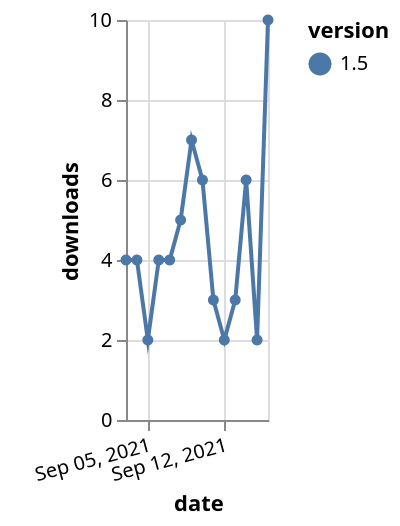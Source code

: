 {"$schema": "https://vega.github.io/schema/vega-lite/v5.json", "description": "A simple bar chart with embedded data.", "data": {"values": [{"date": "2021-09-03", "total": 9085, "delta": 4, "version": "1.5"}, {"date": "2021-09-04", "total": 9089, "delta": 4, "version": "1.5"}, {"date": "2021-09-05", "total": 9091, "delta": 2, "version": "1.5"}, {"date": "2021-09-06", "total": 9095, "delta": 4, "version": "1.5"}, {"date": "2021-09-07", "total": 9099, "delta": 4, "version": "1.5"}, {"date": "2021-09-08", "total": 9104, "delta": 5, "version": "1.5"}, {"date": "2021-09-09", "total": 9111, "delta": 7, "version": "1.5"}, {"date": "2021-09-10", "total": 9117, "delta": 6, "version": "1.5"}, {"date": "2021-09-11", "total": 9120, "delta": 3, "version": "1.5"}, {"date": "2021-09-12", "total": 9122, "delta": 2, "version": "1.5"}, {"date": "2021-09-13", "total": 9125, "delta": 3, "version": "1.5"}, {"date": "2021-09-14", "total": 9131, "delta": 6, "version": "1.5"}, {"date": "2021-09-15", "total": 9133, "delta": 2, "version": "1.5"}, {"date": "2021-09-16", "total": 9143, "delta": 10, "version": "1.5"}]}, "width": "container", "mark": {"type": "line", "point": {"filled": true}}, "encoding": {"x": {"field": "date", "type": "temporal", "timeUnit": "yearmonthdate", "title": "date", "axis": {"labelAngle": -15}}, "y": {"field": "delta", "type": "quantitative", "title": "downloads"}, "color": {"field": "version", "type": "nominal"}, "tooltip": {"field": "delta"}}}
